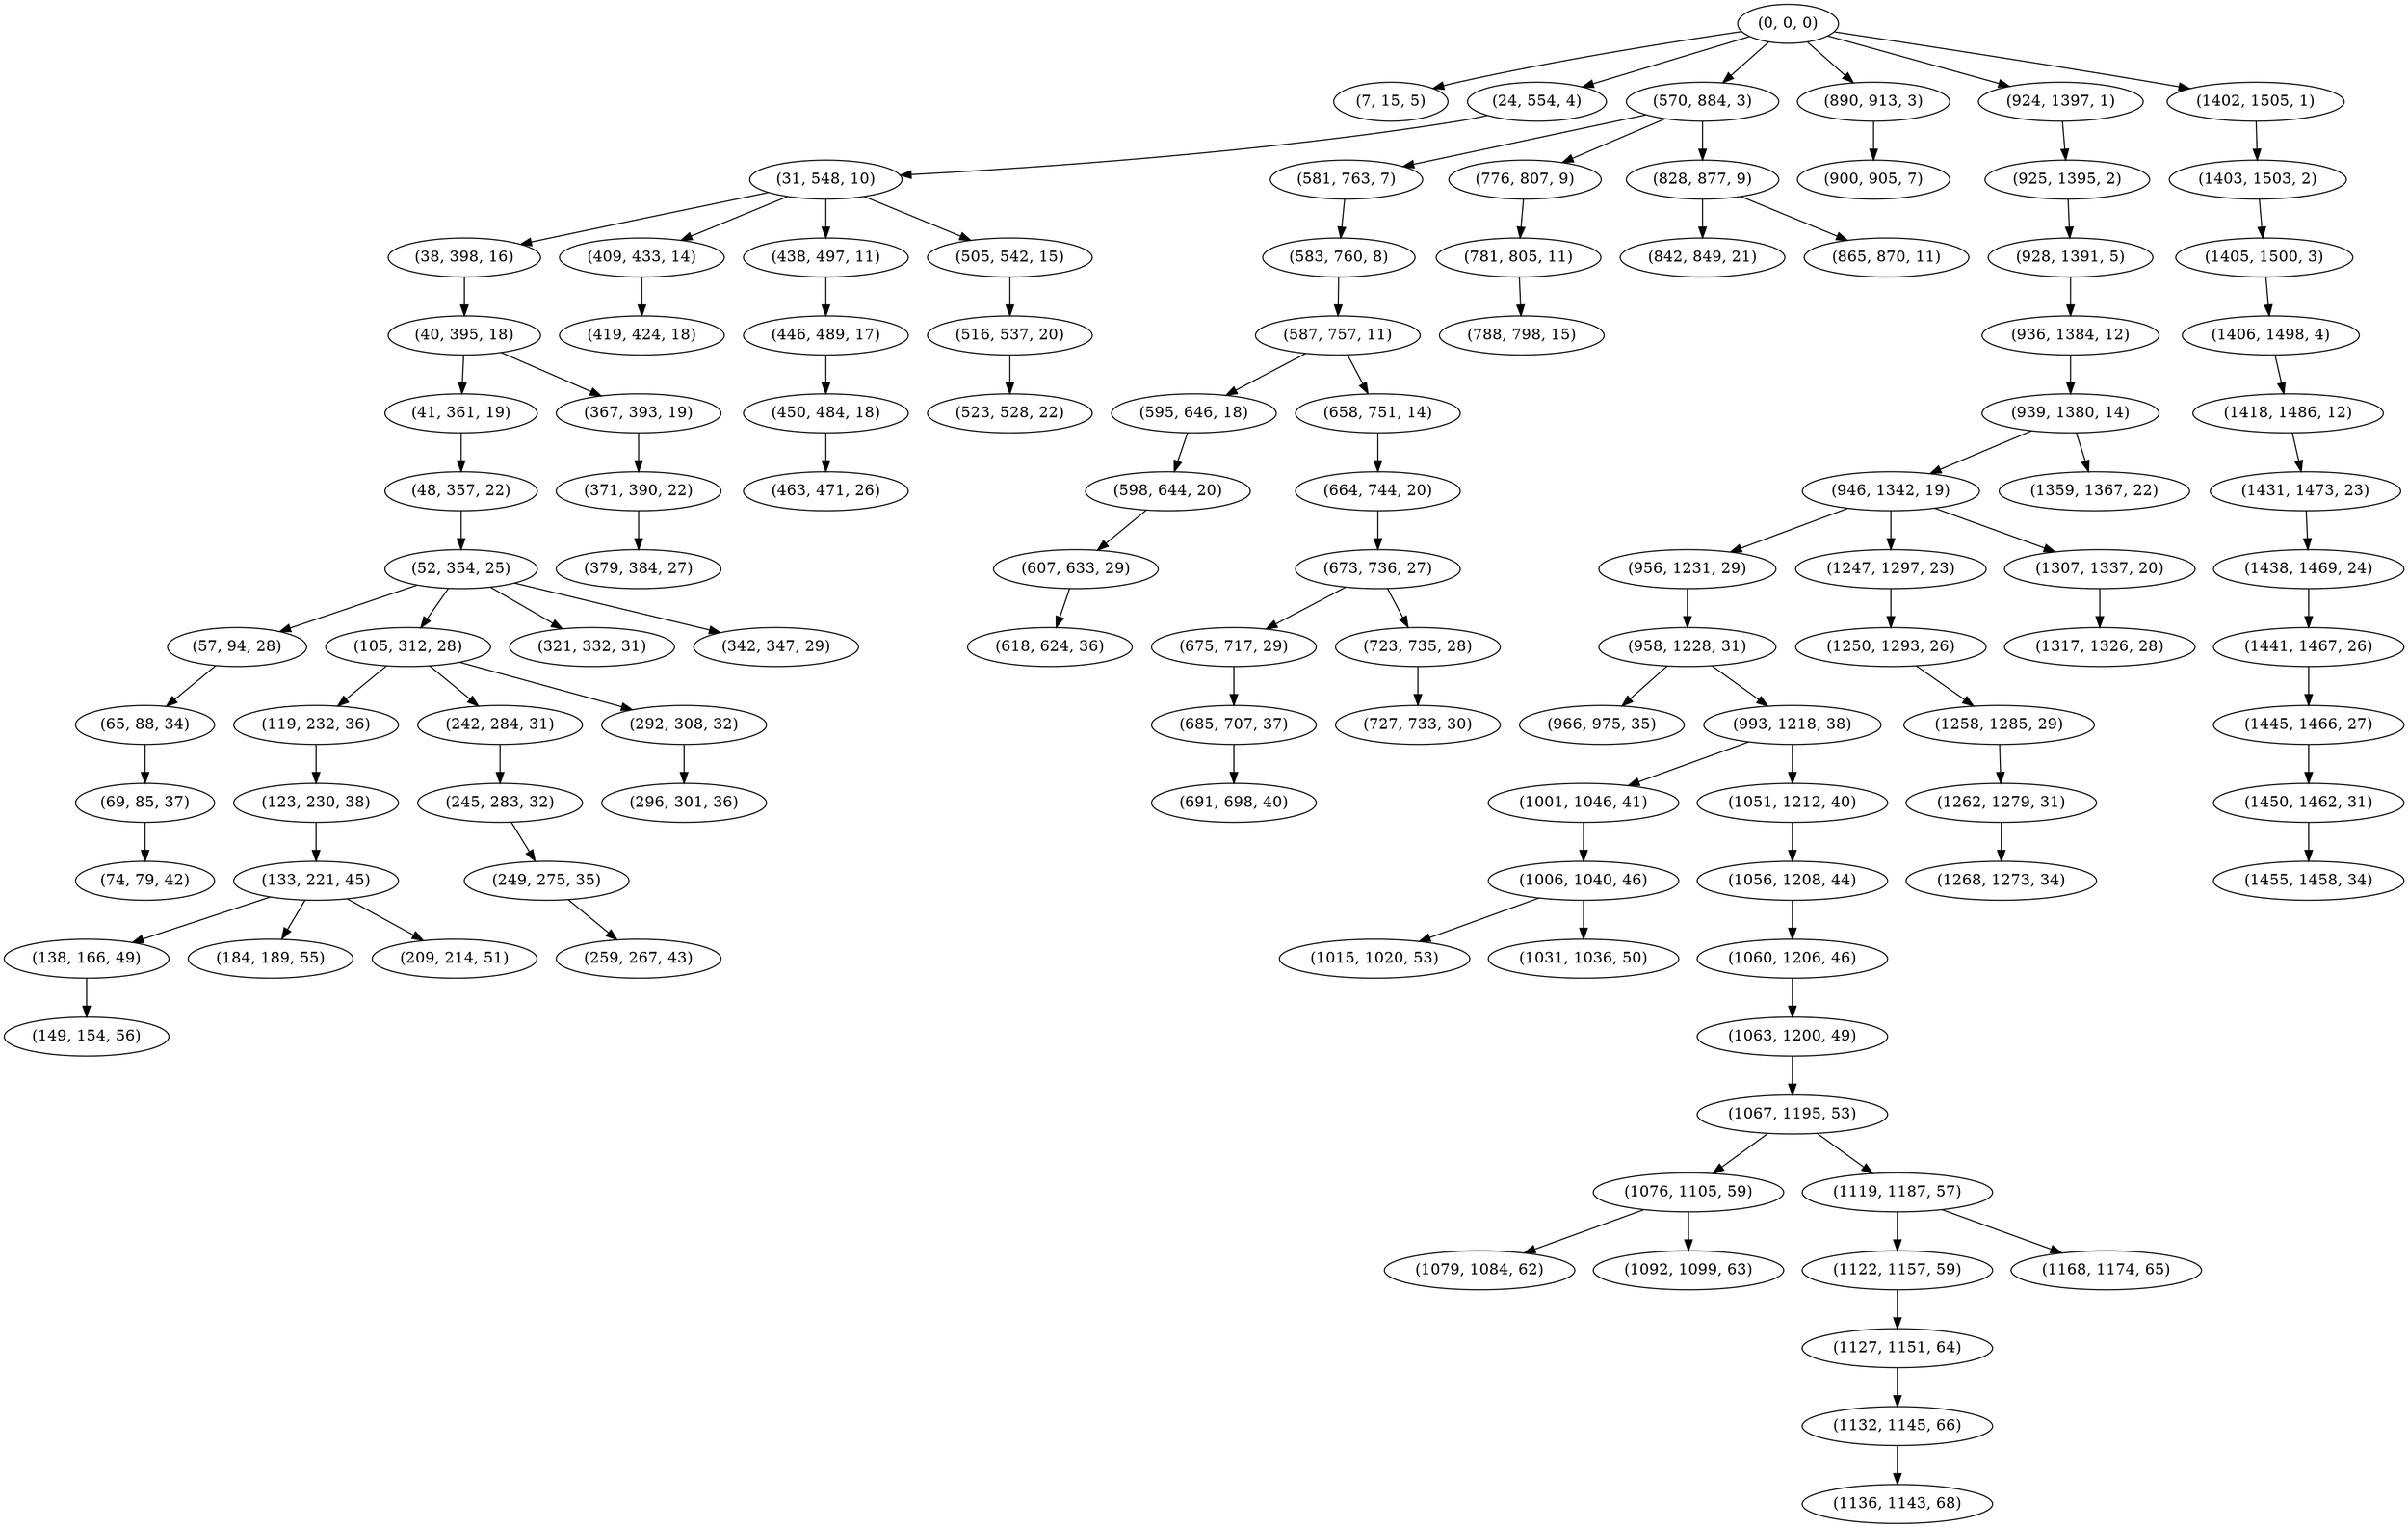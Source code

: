 digraph tree {
    "(0, 0, 0)";
    "(7, 15, 5)";
    "(24, 554, 4)";
    "(31, 548, 10)";
    "(38, 398, 16)";
    "(40, 395, 18)";
    "(41, 361, 19)";
    "(48, 357, 22)";
    "(52, 354, 25)";
    "(57, 94, 28)";
    "(65, 88, 34)";
    "(69, 85, 37)";
    "(74, 79, 42)";
    "(105, 312, 28)";
    "(119, 232, 36)";
    "(123, 230, 38)";
    "(133, 221, 45)";
    "(138, 166, 49)";
    "(149, 154, 56)";
    "(184, 189, 55)";
    "(209, 214, 51)";
    "(242, 284, 31)";
    "(245, 283, 32)";
    "(249, 275, 35)";
    "(259, 267, 43)";
    "(292, 308, 32)";
    "(296, 301, 36)";
    "(321, 332, 31)";
    "(342, 347, 29)";
    "(367, 393, 19)";
    "(371, 390, 22)";
    "(379, 384, 27)";
    "(409, 433, 14)";
    "(419, 424, 18)";
    "(438, 497, 11)";
    "(446, 489, 17)";
    "(450, 484, 18)";
    "(463, 471, 26)";
    "(505, 542, 15)";
    "(516, 537, 20)";
    "(523, 528, 22)";
    "(570, 884, 3)";
    "(581, 763, 7)";
    "(583, 760, 8)";
    "(587, 757, 11)";
    "(595, 646, 18)";
    "(598, 644, 20)";
    "(607, 633, 29)";
    "(618, 624, 36)";
    "(658, 751, 14)";
    "(664, 744, 20)";
    "(673, 736, 27)";
    "(675, 717, 29)";
    "(685, 707, 37)";
    "(691, 698, 40)";
    "(723, 735, 28)";
    "(727, 733, 30)";
    "(776, 807, 9)";
    "(781, 805, 11)";
    "(788, 798, 15)";
    "(828, 877, 9)";
    "(842, 849, 21)";
    "(865, 870, 11)";
    "(890, 913, 3)";
    "(900, 905, 7)";
    "(924, 1397, 1)";
    "(925, 1395, 2)";
    "(928, 1391, 5)";
    "(936, 1384, 12)";
    "(939, 1380, 14)";
    "(946, 1342, 19)";
    "(956, 1231, 29)";
    "(958, 1228, 31)";
    "(966, 975, 35)";
    "(993, 1218, 38)";
    "(1001, 1046, 41)";
    "(1006, 1040, 46)";
    "(1015, 1020, 53)";
    "(1031, 1036, 50)";
    "(1051, 1212, 40)";
    "(1056, 1208, 44)";
    "(1060, 1206, 46)";
    "(1063, 1200, 49)";
    "(1067, 1195, 53)";
    "(1076, 1105, 59)";
    "(1079, 1084, 62)";
    "(1092, 1099, 63)";
    "(1119, 1187, 57)";
    "(1122, 1157, 59)";
    "(1127, 1151, 64)";
    "(1132, 1145, 66)";
    "(1136, 1143, 68)";
    "(1168, 1174, 65)";
    "(1247, 1297, 23)";
    "(1250, 1293, 26)";
    "(1258, 1285, 29)";
    "(1262, 1279, 31)";
    "(1268, 1273, 34)";
    "(1307, 1337, 20)";
    "(1317, 1326, 28)";
    "(1359, 1367, 22)";
    "(1402, 1505, 1)";
    "(1403, 1503, 2)";
    "(1405, 1500, 3)";
    "(1406, 1498, 4)";
    "(1418, 1486, 12)";
    "(1431, 1473, 23)";
    "(1438, 1469, 24)";
    "(1441, 1467, 26)";
    "(1445, 1466, 27)";
    "(1450, 1462, 31)";
    "(1455, 1458, 34)";
    "(0, 0, 0)" -> "(7, 15, 5)";
    "(0, 0, 0)" -> "(24, 554, 4)";
    "(0, 0, 0)" -> "(570, 884, 3)";
    "(0, 0, 0)" -> "(890, 913, 3)";
    "(0, 0, 0)" -> "(924, 1397, 1)";
    "(0, 0, 0)" -> "(1402, 1505, 1)";
    "(24, 554, 4)" -> "(31, 548, 10)";
    "(31, 548, 10)" -> "(38, 398, 16)";
    "(31, 548, 10)" -> "(409, 433, 14)";
    "(31, 548, 10)" -> "(438, 497, 11)";
    "(31, 548, 10)" -> "(505, 542, 15)";
    "(38, 398, 16)" -> "(40, 395, 18)";
    "(40, 395, 18)" -> "(41, 361, 19)";
    "(40, 395, 18)" -> "(367, 393, 19)";
    "(41, 361, 19)" -> "(48, 357, 22)";
    "(48, 357, 22)" -> "(52, 354, 25)";
    "(52, 354, 25)" -> "(57, 94, 28)";
    "(52, 354, 25)" -> "(105, 312, 28)";
    "(52, 354, 25)" -> "(321, 332, 31)";
    "(52, 354, 25)" -> "(342, 347, 29)";
    "(57, 94, 28)" -> "(65, 88, 34)";
    "(65, 88, 34)" -> "(69, 85, 37)";
    "(69, 85, 37)" -> "(74, 79, 42)";
    "(105, 312, 28)" -> "(119, 232, 36)";
    "(105, 312, 28)" -> "(242, 284, 31)";
    "(105, 312, 28)" -> "(292, 308, 32)";
    "(119, 232, 36)" -> "(123, 230, 38)";
    "(123, 230, 38)" -> "(133, 221, 45)";
    "(133, 221, 45)" -> "(138, 166, 49)";
    "(133, 221, 45)" -> "(184, 189, 55)";
    "(133, 221, 45)" -> "(209, 214, 51)";
    "(138, 166, 49)" -> "(149, 154, 56)";
    "(242, 284, 31)" -> "(245, 283, 32)";
    "(245, 283, 32)" -> "(249, 275, 35)";
    "(249, 275, 35)" -> "(259, 267, 43)";
    "(292, 308, 32)" -> "(296, 301, 36)";
    "(367, 393, 19)" -> "(371, 390, 22)";
    "(371, 390, 22)" -> "(379, 384, 27)";
    "(409, 433, 14)" -> "(419, 424, 18)";
    "(438, 497, 11)" -> "(446, 489, 17)";
    "(446, 489, 17)" -> "(450, 484, 18)";
    "(450, 484, 18)" -> "(463, 471, 26)";
    "(505, 542, 15)" -> "(516, 537, 20)";
    "(516, 537, 20)" -> "(523, 528, 22)";
    "(570, 884, 3)" -> "(581, 763, 7)";
    "(570, 884, 3)" -> "(776, 807, 9)";
    "(570, 884, 3)" -> "(828, 877, 9)";
    "(581, 763, 7)" -> "(583, 760, 8)";
    "(583, 760, 8)" -> "(587, 757, 11)";
    "(587, 757, 11)" -> "(595, 646, 18)";
    "(587, 757, 11)" -> "(658, 751, 14)";
    "(595, 646, 18)" -> "(598, 644, 20)";
    "(598, 644, 20)" -> "(607, 633, 29)";
    "(607, 633, 29)" -> "(618, 624, 36)";
    "(658, 751, 14)" -> "(664, 744, 20)";
    "(664, 744, 20)" -> "(673, 736, 27)";
    "(673, 736, 27)" -> "(675, 717, 29)";
    "(673, 736, 27)" -> "(723, 735, 28)";
    "(675, 717, 29)" -> "(685, 707, 37)";
    "(685, 707, 37)" -> "(691, 698, 40)";
    "(723, 735, 28)" -> "(727, 733, 30)";
    "(776, 807, 9)" -> "(781, 805, 11)";
    "(781, 805, 11)" -> "(788, 798, 15)";
    "(828, 877, 9)" -> "(842, 849, 21)";
    "(828, 877, 9)" -> "(865, 870, 11)";
    "(890, 913, 3)" -> "(900, 905, 7)";
    "(924, 1397, 1)" -> "(925, 1395, 2)";
    "(925, 1395, 2)" -> "(928, 1391, 5)";
    "(928, 1391, 5)" -> "(936, 1384, 12)";
    "(936, 1384, 12)" -> "(939, 1380, 14)";
    "(939, 1380, 14)" -> "(946, 1342, 19)";
    "(939, 1380, 14)" -> "(1359, 1367, 22)";
    "(946, 1342, 19)" -> "(956, 1231, 29)";
    "(946, 1342, 19)" -> "(1247, 1297, 23)";
    "(946, 1342, 19)" -> "(1307, 1337, 20)";
    "(956, 1231, 29)" -> "(958, 1228, 31)";
    "(958, 1228, 31)" -> "(966, 975, 35)";
    "(958, 1228, 31)" -> "(993, 1218, 38)";
    "(993, 1218, 38)" -> "(1001, 1046, 41)";
    "(993, 1218, 38)" -> "(1051, 1212, 40)";
    "(1001, 1046, 41)" -> "(1006, 1040, 46)";
    "(1006, 1040, 46)" -> "(1015, 1020, 53)";
    "(1006, 1040, 46)" -> "(1031, 1036, 50)";
    "(1051, 1212, 40)" -> "(1056, 1208, 44)";
    "(1056, 1208, 44)" -> "(1060, 1206, 46)";
    "(1060, 1206, 46)" -> "(1063, 1200, 49)";
    "(1063, 1200, 49)" -> "(1067, 1195, 53)";
    "(1067, 1195, 53)" -> "(1076, 1105, 59)";
    "(1067, 1195, 53)" -> "(1119, 1187, 57)";
    "(1076, 1105, 59)" -> "(1079, 1084, 62)";
    "(1076, 1105, 59)" -> "(1092, 1099, 63)";
    "(1119, 1187, 57)" -> "(1122, 1157, 59)";
    "(1119, 1187, 57)" -> "(1168, 1174, 65)";
    "(1122, 1157, 59)" -> "(1127, 1151, 64)";
    "(1127, 1151, 64)" -> "(1132, 1145, 66)";
    "(1132, 1145, 66)" -> "(1136, 1143, 68)";
    "(1247, 1297, 23)" -> "(1250, 1293, 26)";
    "(1250, 1293, 26)" -> "(1258, 1285, 29)";
    "(1258, 1285, 29)" -> "(1262, 1279, 31)";
    "(1262, 1279, 31)" -> "(1268, 1273, 34)";
    "(1307, 1337, 20)" -> "(1317, 1326, 28)";
    "(1402, 1505, 1)" -> "(1403, 1503, 2)";
    "(1403, 1503, 2)" -> "(1405, 1500, 3)";
    "(1405, 1500, 3)" -> "(1406, 1498, 4)";
    "(1406, 1498, 4)" -> "(1418, 1486, 12)";
    "(1418, 1486, 12)" -> "(1431, 1473, 23)";
    "(1431, 1473, 23)" -> "(1438, 1469, 24)";
    "(1438, 1469, 24)" -> "(1441, 1467, 26)";
    "(1441, 1467, 26)" -> "(1445, 1466, 27)";
    "(1445, 1466, 27)" -> "(1450, 1462, 31)";
    "(1450, 1462, 31)" -> "(1455, 1458, 34)";
}
